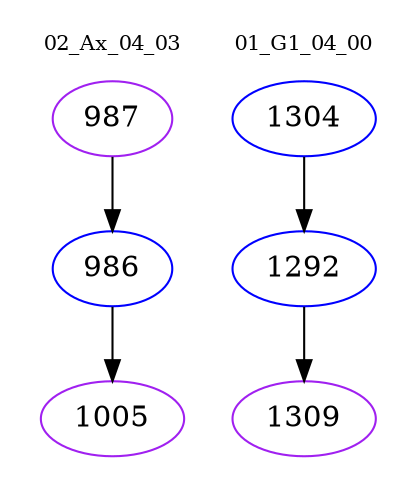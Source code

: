 digraph{
subgraph cluster_0 {
color = white
label = "02_Ax_04_03";
fontsize=10;
T0_987 [label="987", color="purple"]
T0_987 -> T0_986 [color="black"]
T0_986 [label="986", color="blue"]
T0_986 -> T0_1005 [color="black"]
T0_1005 [label="1005", color="purple"]
}
subgraph cluster_1 {
color = white
label = "01_G1_04_00";
fontsize=10;
T1_1304 [label="1304", color="blue"]
T1_1304 -> T1_1292 [color="black"]
T1_1292 [label="1292", color="blue"]
T1_1292 -> T1_1309 [color="black"]
T1_1309 [label="1309", color="purple"]
}
}
